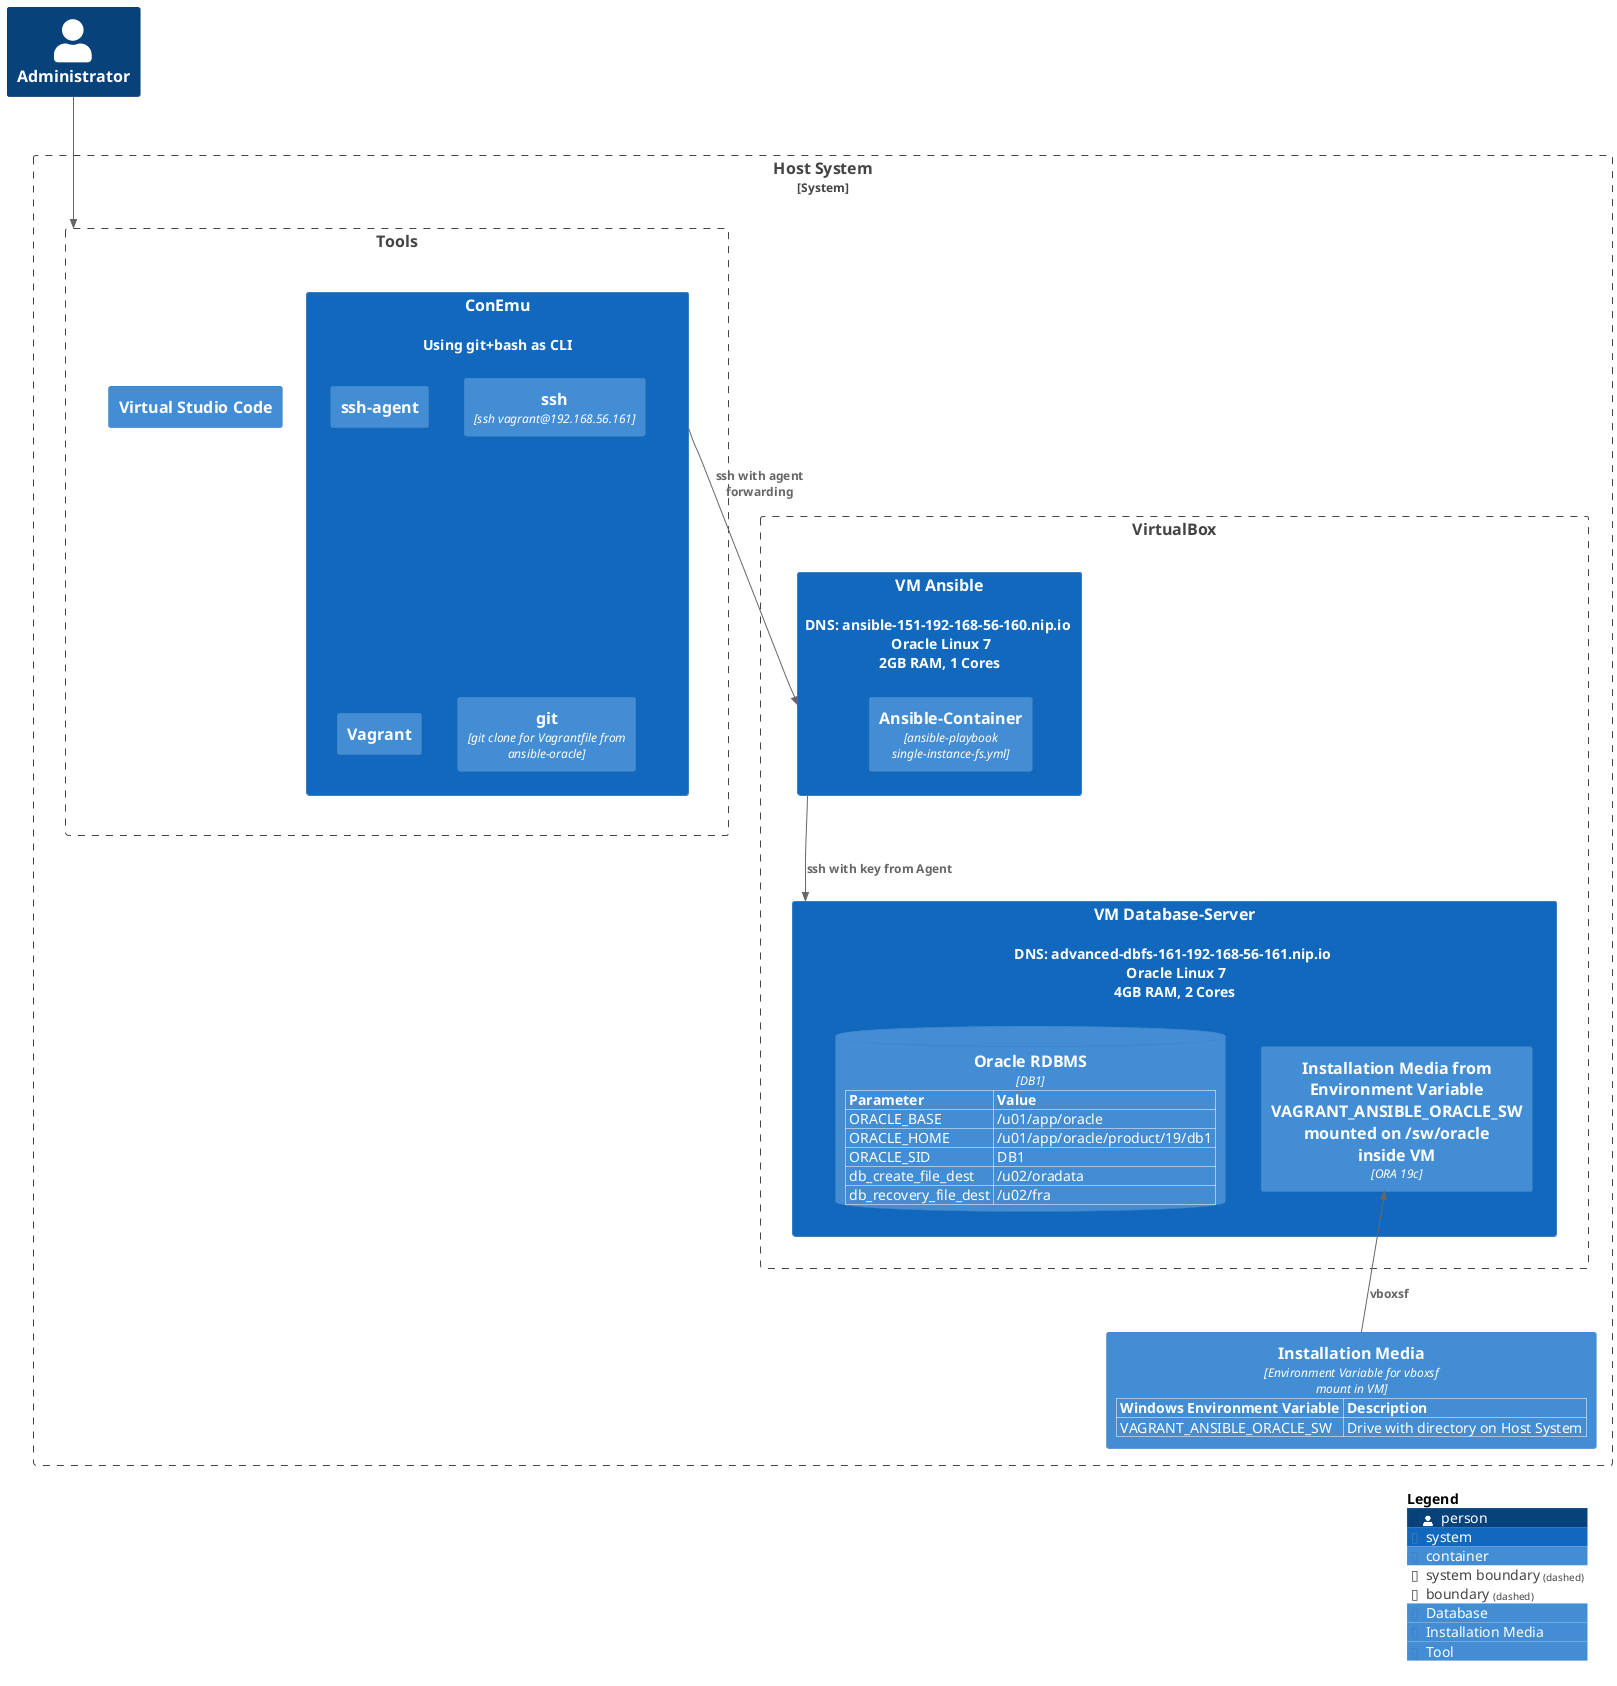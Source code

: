 @startuml
!include <C4/C4_Component>
!include <office/Servers/database_server>

LAYOUT_TOP_DOWN()

AddContainerTag("oradb", $legendText="Database")
AddContainerTag("media", $legendText="Installation Media")
AddContainerTag("software", $legendText="Tool")
AddContainerTag("ansible", $legendText="Ansible")
AddSystemTag("tools", $legendText="Tool")

Person(admin, "Administrator")
System_Boundary(host, "Host System", "PC/Notebook") {
  Boundary(tools, "Tools") {
    System_Ext(vscode, "Virtual Studio Code", "", $tags="software")
    System(conemu, "ConEmu", "Using git+bash as CLI") {
      Container(sshagent, "ssh-agent", "", $tags="software")
      Container(ssh, "ssh", "ssh vagrant@192.168.56.161", $tags="software")
      Container(vagrant, "Vagrant", "", $tags="software")
      Container(git, "git", "git clone for Vagrantfile from ansible-oracle", $tags="software")
    }
  }
  Boundary(virtualbox, "VirtualBox") {
    System(vmansible, "VM Ansible", "DNS: ansible-151-192-168-56-160.nip.io \n Oracle Linux 7\n2GB RAM, 1 Cores") {
      Container(ansible, "Ansible-Container", "ansible-playbook single-instance-fs.yml")
   }
    System(dbfs, "VM Database-Server", "DNS: advanced-dbfs-161-192-168-56-161.nip.io \n Oracle Linux 7\n4GB RAM, 2 Cores") {
      SetPropertyHeader("Parameter","Value")
      AddProperty("ORACLE_BASE", "/u01/app/oracle")
      AddProperty("ORACLE_HOME", "/u01/app/oracle/product/19/db1")
      AddProperty("ORACLE_SID", "DB1")
      AddProperty("db_create_file_dest", "/u02/oradata")
      AddProperty("db_recovery_file_dest", "/u02/fra")
      ContainerDb(rdbms, "Oracle RDBMS", "DB1", $tags="oradb")
      Container(instmedia, "Installation Media from Environment Variable VAGRANT_ANSIBLE_ORACLE_SW mounted on /sw/oracle inside VM", "ORA 19c", $tags="media")
   }
  }
  SetPropertyHeader("Windows Environment Variable","Description")
  AddProperty("VAGRANT_ANSIBLE_ORACLE_SW", "Drive with directory on Host System")
  Container(instmediahost, "Installation Media", "Environment Variable for vboxsf mount in VM", $tags="media")
}
Rel_Up(instmediahost, instmedia, "vboxsf")
Rel_Down(admin, tools, "")
Rel_Down(conemu, vmansible, "ssh with agent forwarding")
Rel_Down(vmansible, dbfs, "ssh with key from Agent")

SHOW_LEGEND()
@enduml
